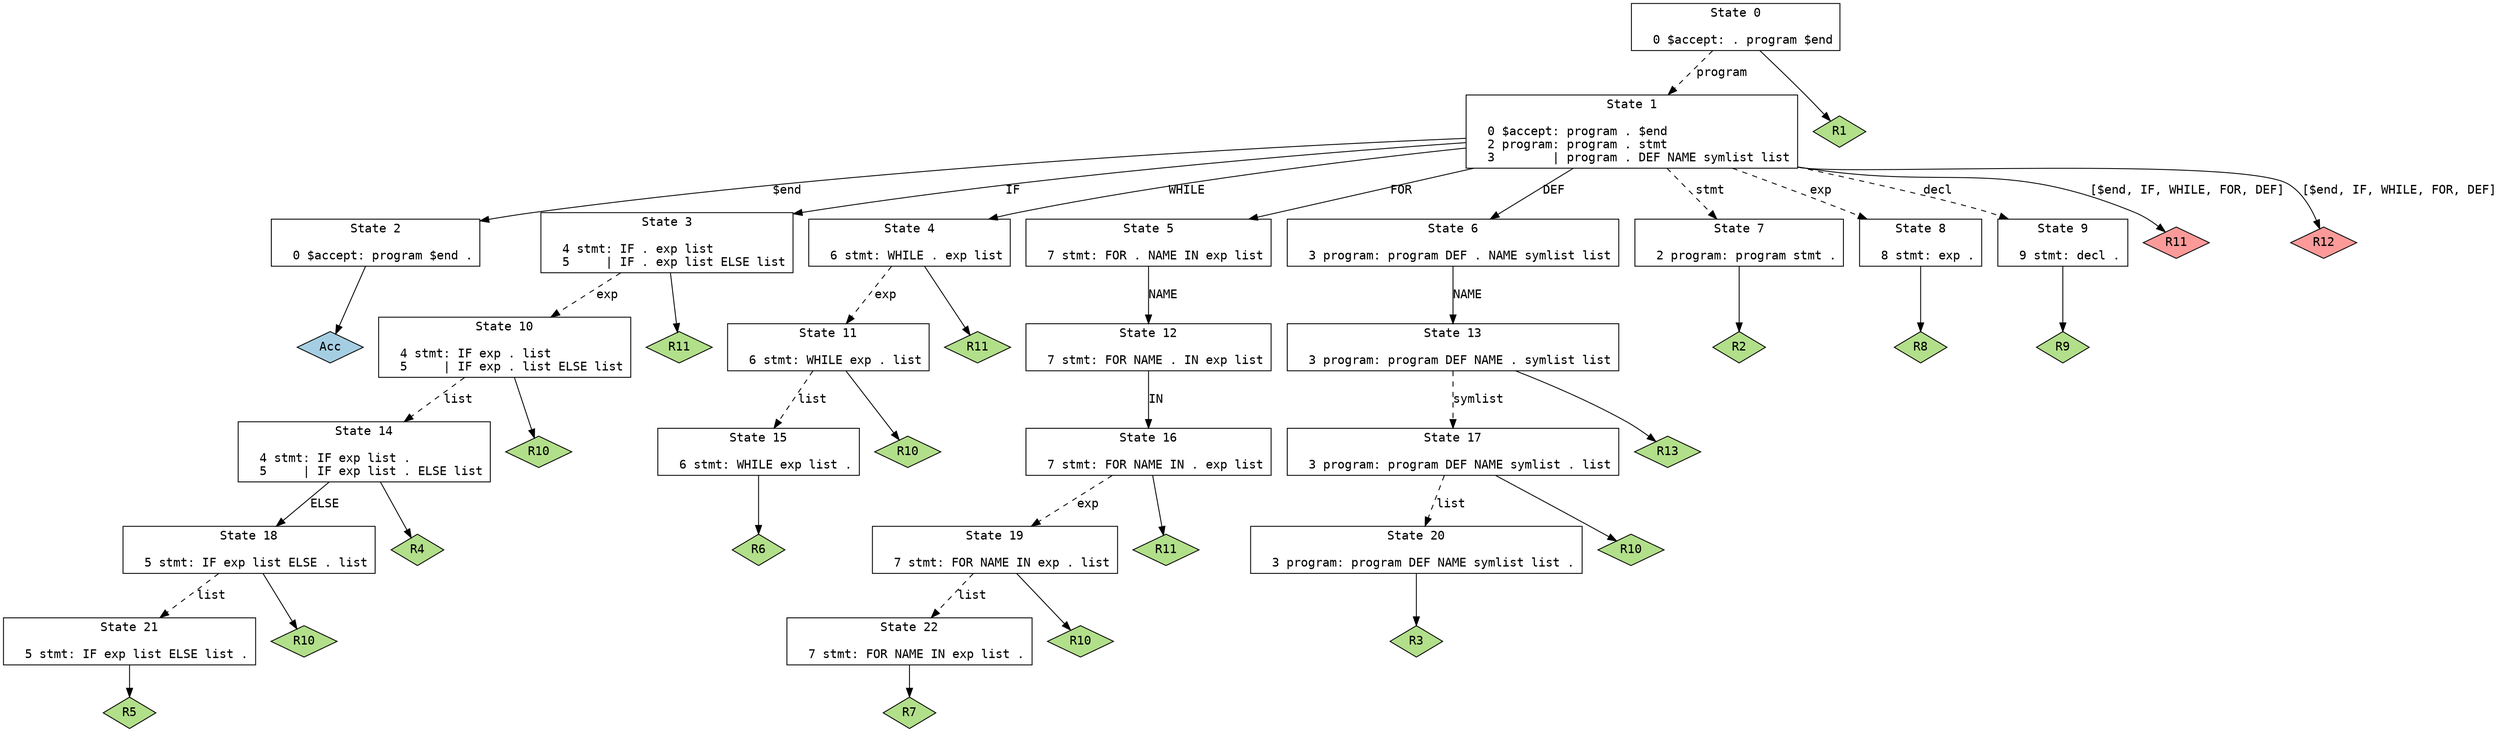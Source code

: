 // Generated by GNU Bison 3.0.4.
// Report bugs to <bug-bison@gnu.org>.
// Home page: <http://www.gnu.org/software/bison/>.

digraph "parser_simple.y"
{
  node [fontname = courier, shape = box, colorscheme = paired6]
  edge [fontname = courier]

  0 [label="State 0\n\l  0 $accept: . program $end\l"]
  0 -> 1 [style=dashed label="program"]
  0 -> "0R1" [style=solid]
 "0R1" [label="R1", fillcolor=3, shape=diamond, style=filled]
  1 [label="State 1\n\l  0 $accept: program . $end\l  2 program: program . stmt\l  3        | program . DEF NAME symlist list\l"]
  1 -> 2 [style=solid label="$end"]
  1 -> 3 [style=solid label="IF"]
  1 -> 4 [style=solid label="WHILE"]
  1 -> 5 [style=solid label="FOR"]
  1 -> 6 [style=solid label="DEF"]
  1 -> 7 [style=dashed label="stmt"]
  1 -> 8 [style=dashed label="exp"]
  1 -> 9 [style=dashed label="decl"]
  1 -> "1R11d" [label="[$end, IF, WHILE, FOR, DEF]", style=solid]
 "1R11d" [label="R11", fillcolor=5, shape=diamond, style=filled]
  1 -> "1R12d" [label="[$end, IF, WHILE, FOR, DEF]", style=solid]
 "1R12d" [label="R12", fillcolor=5, shape=diamond, style=filled]
  2 [label="State 2\n\l  0 $accept: program $end .\l"]
  2 -> "2R0" [style=solid]
 "2R0" [label="Acc", fillcolor=1, shape=diamond, style=filled]
  3 [label="State 3\n\l  4 stmt: IF . exp list\l  5     | IF . exp list ELSE list\l"]
  3 -> 10 [style=dashed label="exp"]
  3 -> "3R11" [style=solid]
 "3R11" [label="R11", fillcolor=3, shape=diamond, style=filled]
  4 [label="State 4\n\l  6 stmt: WHILE . exp list\l"]
  4 -> 11 [style=dashed label="exp"]
  4 -> "4R11" [style=solid]
 "4R11" [label="R11", fillcolor=3, shape=diamond, style=filled]
  5 [label="State 5\n\l  7 stmt: FOR . NAME IN exp list\l"]
  5 -> 12 [style=solid label="NAME"]
  6 [label="State 6\n\l  3 program: program DEF . NAME symlist list\l"]
  6 -> 13 [style=solid label="NAME"]
  7 [label="State 7\n\l  2 program: program stmt .\l"]
  7 -> "7R2" [style=solid]
 "7R2" [label="R2", fillcolor=3, shape=diamond, style=filled]
  8 [label="State 8\n\l  8 stmt: exp .\l"]
  8 -> "8R8" [style=solid]
 "8R8" [label="R8", fillcolor=3, shape=diamond, style=filled]
  9 [label="State 9\n\l  9 stmt: decl .\l"]
  9 -> "9R9" [style=solid]
 "9R9" [label="R9", fillcolor=3, shape=diamond, style=filled]
  10 [label="State 10\n\l  4 stmt: IF exp . list\l  5     | IF exp . list ELSE list\l"]
  10 -> 14 [style=dashed label="list"]
  10 -> "10R10" [style=solid]
 "10R10" [label="R10", fillcolor=3, shape=diamond, style=filled]
  11 [label="State 11\n\l  6 stmt: WHILE exp . list\l"]
  11 -> 15 [style=dashed label="list"]
  11 -> "11R10" [style=solid]
 "11R10" [label="R10", fillcolor=3, shape=diamond, style=filled]
  12 [label="State 12\n\l  7 stmt: FOR NAME . IN exp list\l"]
  12 -> 16 [style=solid label="IN"]
  13 [label="State 13\n\l  3 program: program DEF NAME . symlist list\l"]
  13 -> 17 [style=dashed label="symlist"]
  13 -> "13R13" [style=solid]
 "13R13" [label="R13", fillcolor=3, shape=diamond, style=filled]
  14 [label="State 14\n\l  4 stmt: IF exp list .\l  5     | IF exp list . ELSE list\l"]
  14 -> 18 [style=solid label="ELSE"]
  14 -> "14R4" [style=solid]
 "14R4" [label="R4", fillcolor=3, shape=diamond, style=filled]
  15 [label="State 15\n\l  6 stmt: WHILE exp list .\l"]
  15 -> "15R6" [style=solid]
 "15R6" [label="R6", fillcolor=3, shape=diamond, style=filled]
  16 [label="State 16\n\l  7 stmt: FOR NAME IN . exp list\l"]
  16 -> 19 [style=dashed label="exp"]
  16 -> "16R11" [style=solid]
 "16R11" [label="R11", fillcolor=3, shape=diamond, style=filled]
  17 [label="State 17\n\l  3 program: program DEF NAME symlist . list\l"]
  17 -> 20 [style=dashed label="list"]
  17 -> "17R10" [style=solid]
 "17R10" [label="R10", fillcolor=3, shape=diamond, style=filled]
  18 [label="State 18\n\l  5 stmt: IF exp list ELSE . list\l"]
  18 -> 21 [style=dashed label="list"]
  18 -> "18R10" [style=solid]
 "18R10" [label="R10", fillcolor=3, shape=diamond, style=filled]
  19 [label="State 19\n\l  7 stmt: FOR NAME IN exp . list\l"]
  19 -> 22 [style=dashed label="list"]
  19 -> "19R10" [style=solid]
 "19R10" [label="R10", fillcolor=3, shape=diamond, style=filled]
  20 [label="State 20\n\l  3 program: program DEF NAME symlist list .\l"]
  20 -> "20R3" [style=solid]
 "20R3" [label="R3", fillcolor=3, shape=diamond, style=filled]
  21 [label="State 21\n\l  5 stmt: IF exp list ELSE list .\l"]
  21 -> "21R5" [style=solid]
 "21R5" [label="R5", fillcolor=3, shape=diamond, style=filled]
  22 [label="State 22\n\l  7 stmt: FOR NAME IN exp list .\l"]
  22 -> "22R7" [style=solid]
 "22R7" [label="R7", fillcolor=3, shape=diamond, style=filled]
}
